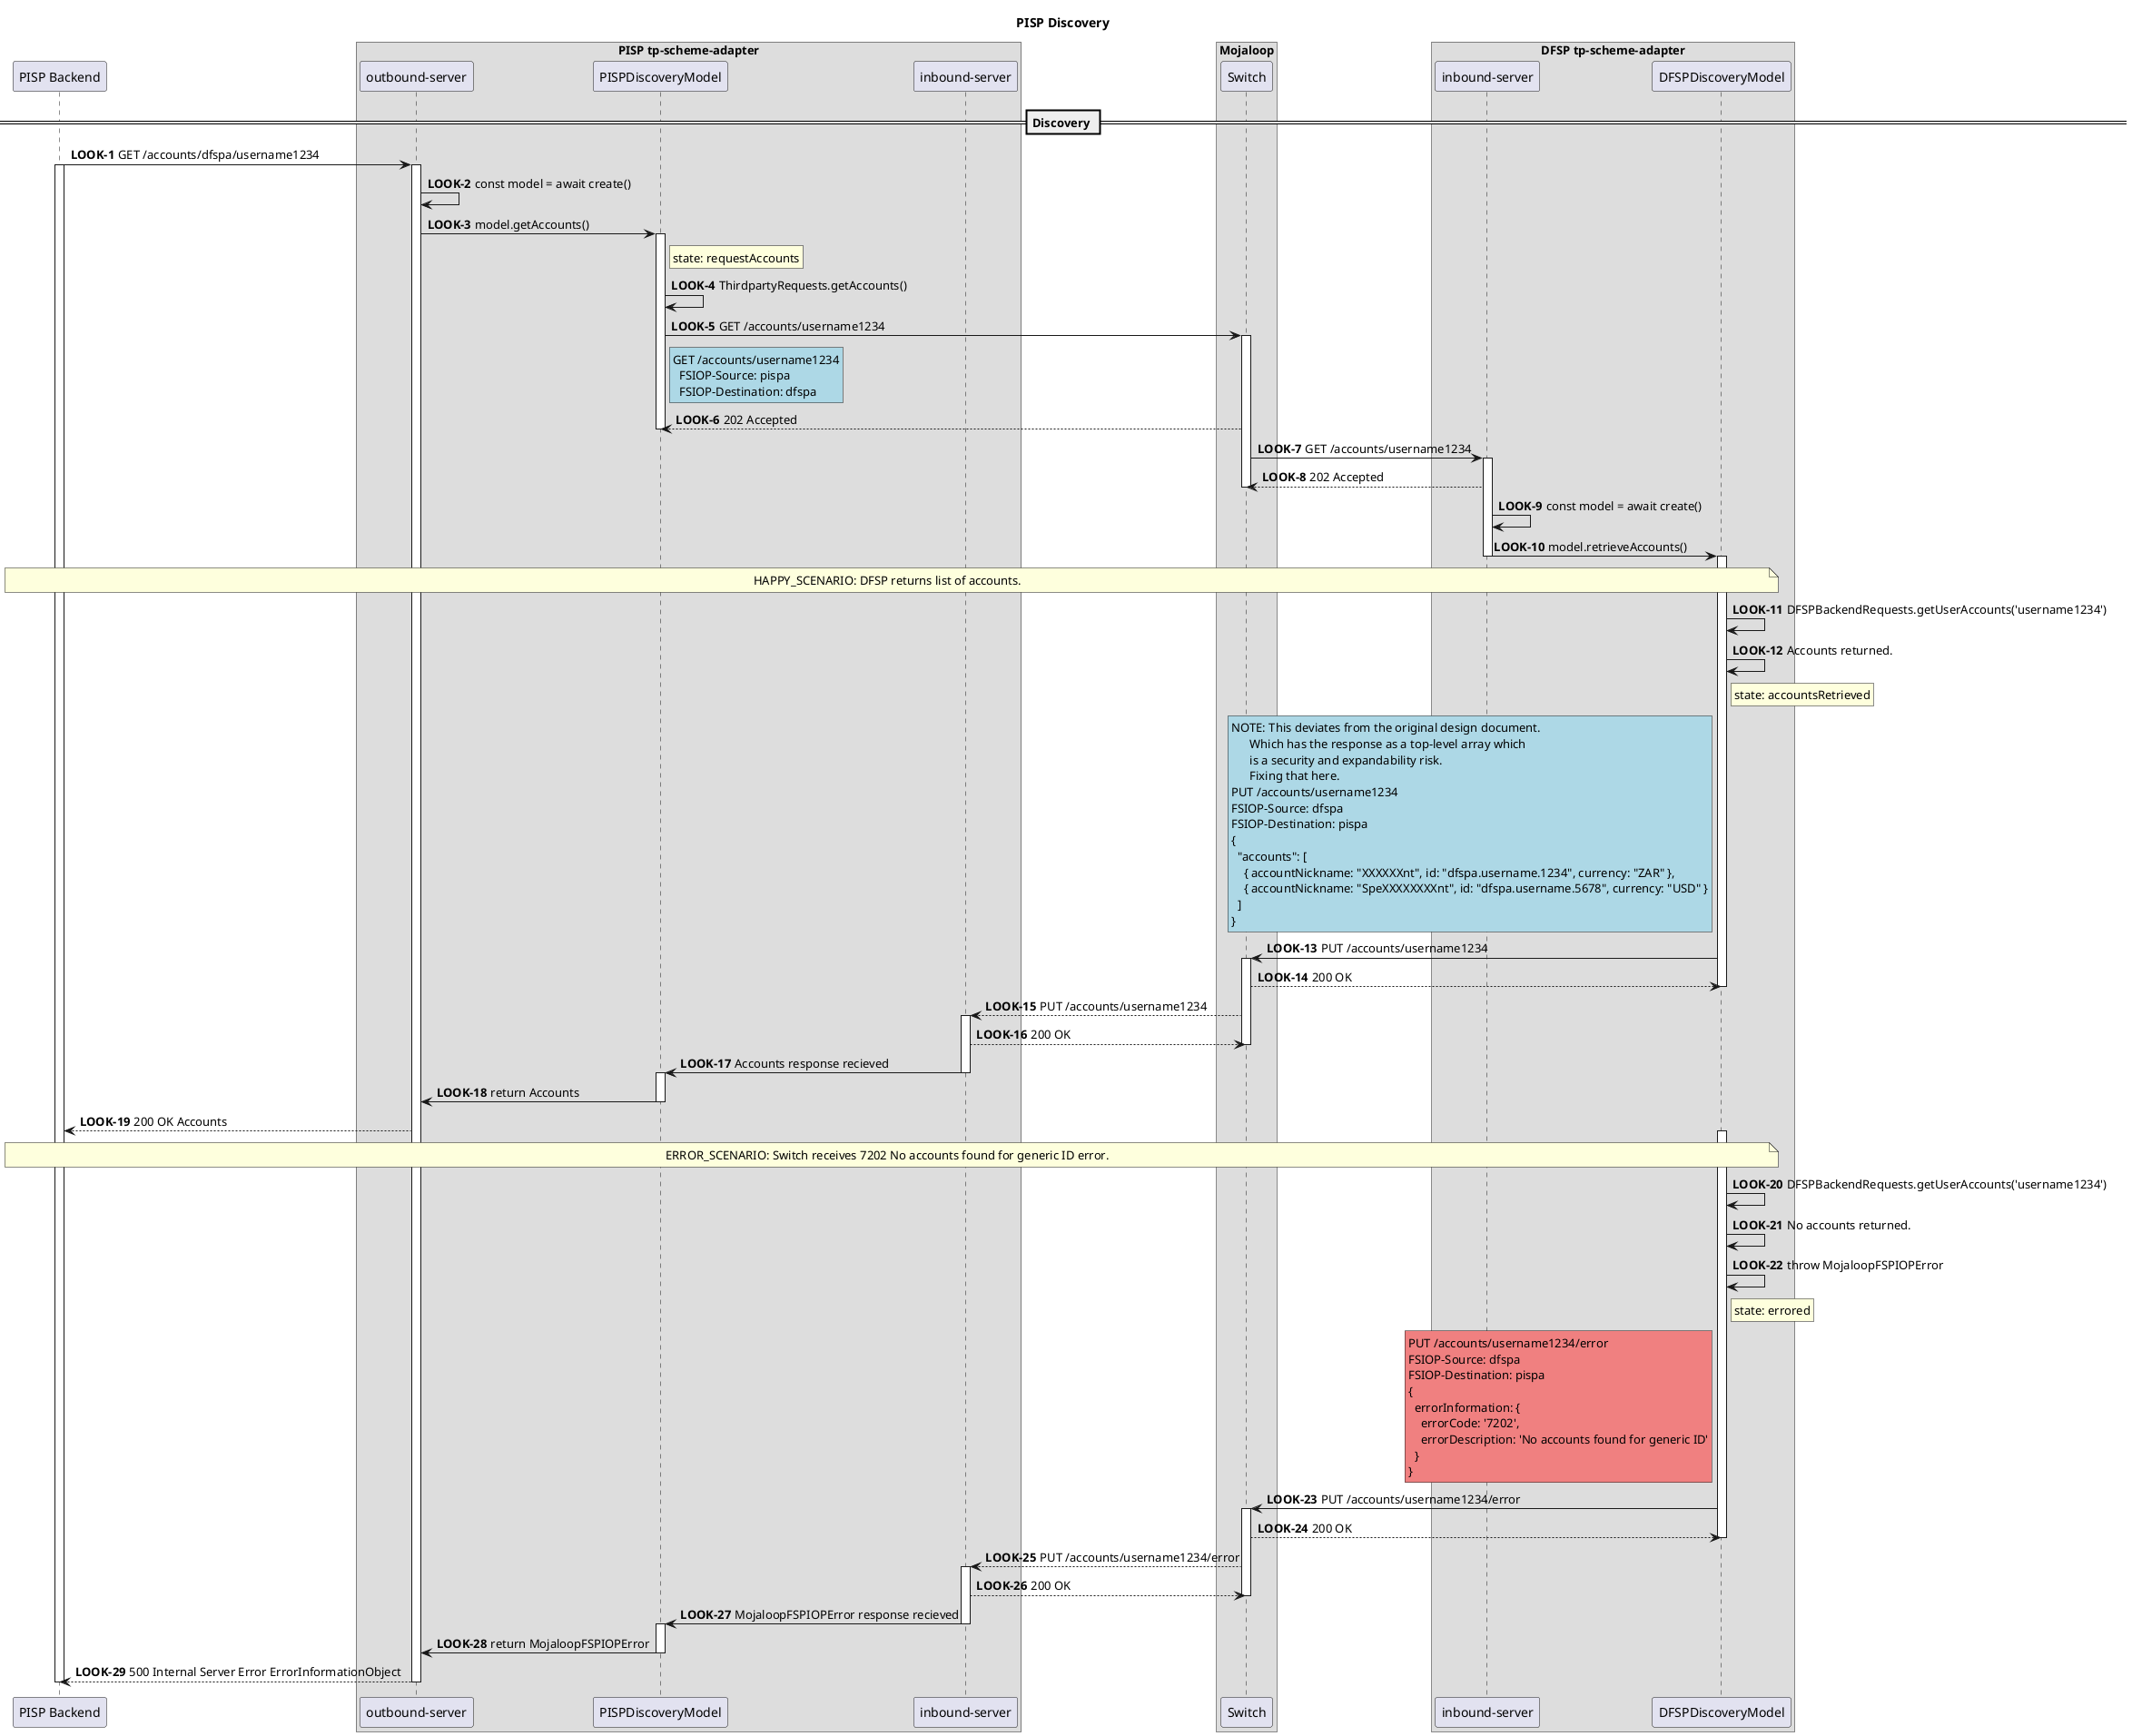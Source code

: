 @startuml

title PISP Discovery

participant "PISP Backend" as PISP
box "PISP tp-scheme-adapter"
  participant "outbound-server" as PISP_TP_OUT
  participant "PISPDiscoveryModel" as PISP_DM
  participant "inbound-server" as PISP_TP_IN
end box
box "Mojaloop"
    participant Switch
end box
box "DFSP tp-scheme-adapter"
  participant "inbound-server" as DFSP_TP_IN
  participant "DFSPDiscoveryModel" as DFSP_DM
end box

== Discovery ==
autonumber 1 "<b>LOOK-#</b>"
PISP -> PISP_TP_OUT: GET /accounts/dfspa/username1234

activate PISP
activate PISP_TP_OUT

PISP_TP_OUT -> PISP_TP_OUT: const model = await create()
PISP_TP_OUT -> PISP_DM: model.getAccounts()

activate PISP_DM

rnote right of PISP_DM: state: requestAccounts
PISP_DM -> PISP_DM: ThirdpartyRequests.getAccounts()
PISP_DM -> Switch: GET /accounts/username1234
rnote right of PISP_DM #LightBlue
GET /accounts/username1234
  FSIOP-Source: pispa
  FSIOP-Destination: dfspa
end note

activate Switch
Switch --> PISP_DM: 202 Accepted
deactivate PISP_DM

Switch -> DFSP_TP_IN: GET /accounts/username1234
activate DFSP_TP_IN
DFSP_TP_IN --> Switch: 202 Accepted
deactivate Switch

DFSP_TP_IN -> DFSP_TP_IN: const model = await create()
DFSP_TP_IN -> DFSP_DM: model.retrieveAccounts()
deactivate DFSP_TP_IN

note over PISP, DFSP_DM
  HAPPY_SCENARIO: DFSP returns list of accounts.
end note

activate DFSP_DM
DFSP_DM -> DFSP_DM: DFSPBackendRequests.getUserAccounts('username1234')
DFSP_DM -> DFSP_DM: Accounts returned.
rnote right of DFSP_DM: state: accountsRetrieved

rnote left of DFSP_DM #LightBlue
NOTE: This deviates from the original design document.
      Which has the response as a top-level array which
      is a security and expandability risk.
      Fixing that here.
PUT /accounts/username1234
FSIOP-Source: dfspa
FSIOP-Destination: pispa
{
  "accounts": [
    { accountNickname: "XXXXXXnt", id: "dfspa.username.1234", currency: "ZAR" },
    { accountNickname: "SpeXXXXXXXXnt", id: "dfspa.username.5678", currency: "USD" }
  ]
}
end note

DFSP_DM -> Switch: PUT /accounts/username1234
activate Switch
Switch --> DFSP_DM: 200 OK
deactivate DFSP_DM

Switch --> PISP_TP_IN: PUT /accounts/username1234
activate PISP_TP_IN
PISP_TP_IN --> Switch: 200 OK
deactivate Switch

PISP_TP_IN -> PISP_DM: Accounts response recieved
deactivate PISP_TP_IN
activate PISP_DM
PISP_DM -> PISP_TP_OUT: return Accounts
deactivate PISP_DM
PISP_TP_OUT --> PISP: 200 OK Accounts

note over PISP, DFSP_DM
  ERROR_SCENARIO: Switch receives 7202 No accounts found for generic ID error.
end note

activate DFSP_DM
DFSP_DM -> DFSP_DM: DFSPBackendRequests.getUserAccounts('username1234')
DFSP_DM -> DFSP_DM: No accounts returned.
DFSP_DM -> DFSP_DM: throw MojaloopFSPIOPError

rnote right of DFSP_DM: state: errored
rnote left of DFSP_DM #LightCoral
PUT /accounts/username1234/error
FSIOP-Source: dfspa
FSIOP-Destination: pispa
{
  errorInformation: {
    errorCode: '7202',
    errorDescription: 'No accounts found for generic ID'
  }
}
end note

DFSP_DM -> Switch: PUT /accounts/username1234/error
activate Switch
Switch --> DFSP_DM: 200 OK
deactivate DFSP_DM

Switch --> PISP_TP_IN: PUT /accounts/username1234/error
activate PISP_TP_IN
PISP_TP_IN --> Switch: 200 OK
deactivate Switch

PISP_TP_IN -> PISP_DM: MojaloopFSPIOPError response recieved
deactivate PISP_TP_IN
activate PISP_DM
PISP_DM -> PISP_TP_OUT: return MojaloopFSPIOPError
deactivate PISP_DM
PISP_TP_OUT --> PISP: 500 Internal Server Error ErrorInformationObject
deactivate PISP_TP_OUT
deactivate PISP

@enduml

